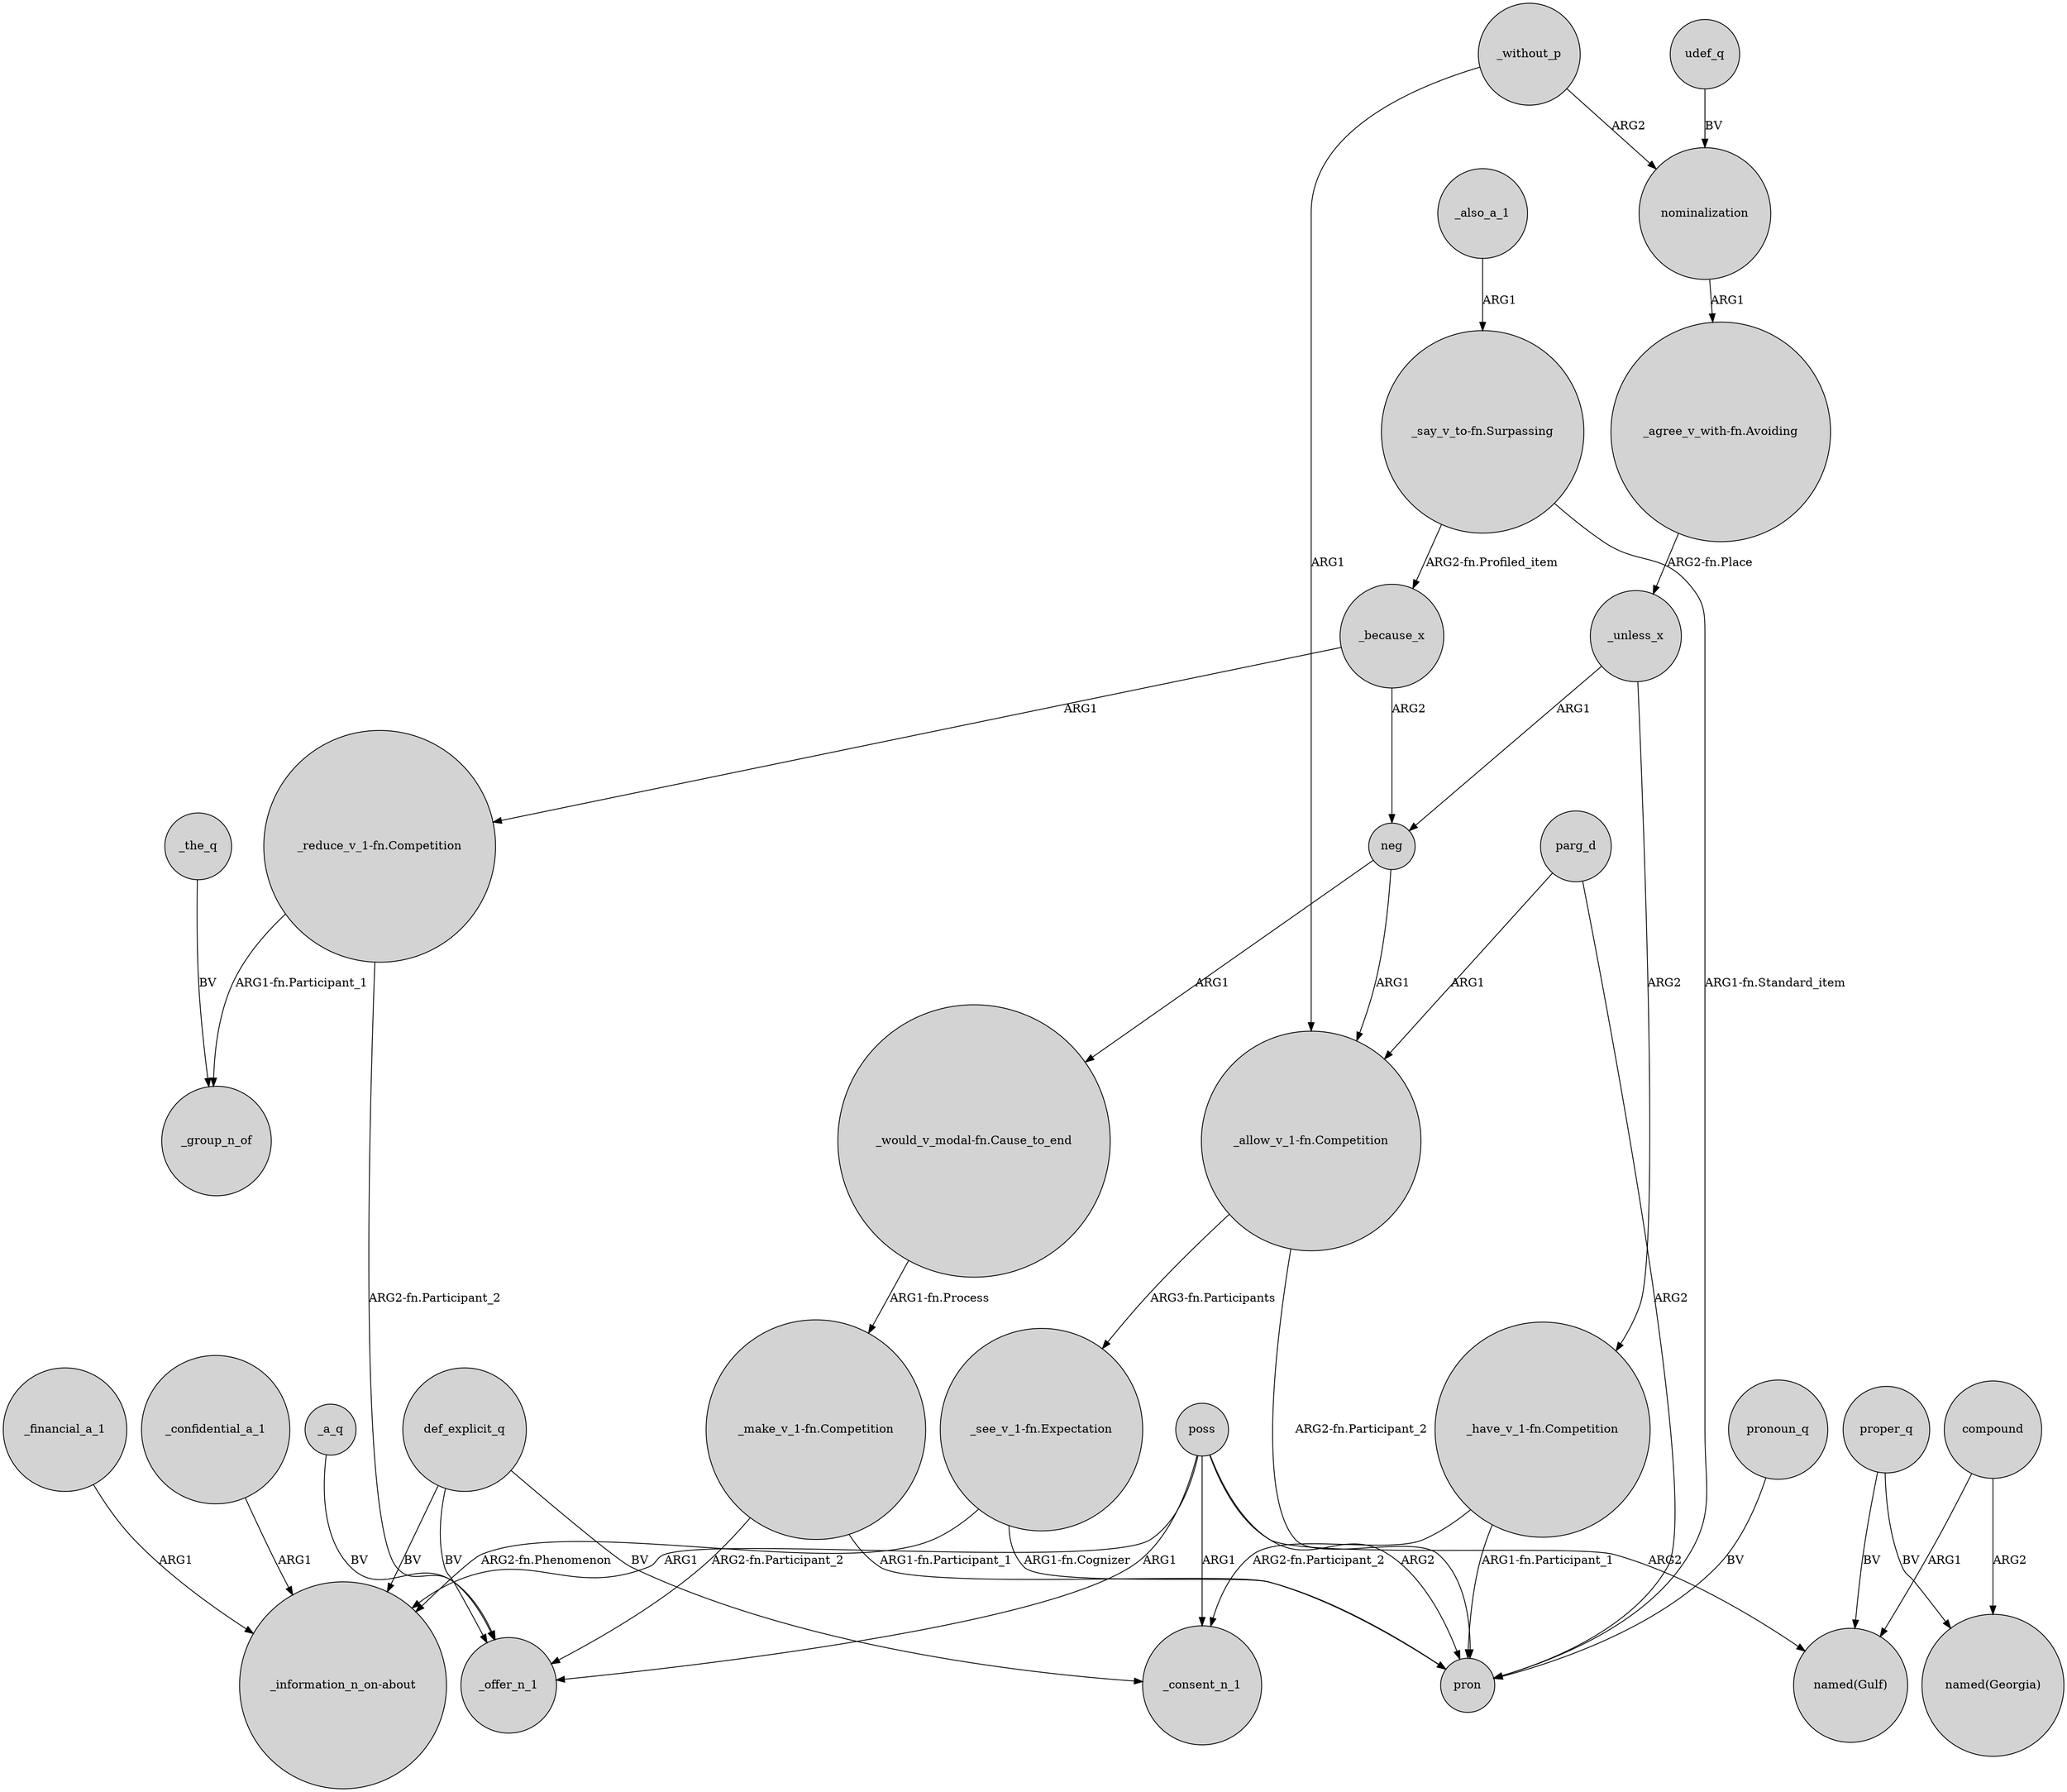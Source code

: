 digraph {
	node [shape=circle style=filled]
	_confidential_a_1 -> "_information_n_on-about" [label=ARG1]
	def_explicit_q -> "_information_n_on-about" [label=BV]
	_because_x -> "_reduce_v_1-fn.Competition" [label=ARG1]
	"_make_v_1-fn.Competition" -> pron [label="ARG1-fn.Participant_1"]
	"_see_v_1-fn.Expectation" -> pron [label="ARG1-fn.Cognizer"]
	"_see_v_1-fn.Expectation" -> "_information_n_on-about" [label="ARG2-fn.Phenomenon"]
	compound -> "named(Georgia)" [label=ARG2]
	_unless_x -> neg [label=ARG1]
	poss -> _offer_n_1 [label=ARG1]
	"_say_v_to-fn.Surpassing" -> _because_x [label="ARG2-fn.Profiled_item"]
	"_allow_v_1-fn.Competition" -> "_see_v_1-fn.Expectation" [label="ARG3-fn.Participants"]
	_the_q -> _group_n_of [label=BV]
	"_make_v_1-fn.Competition" -> _offer_n_1 [label="ARG2-fn.Participant_2"]
	neg -> "_would_v_modal-fn.Cause_to_end" [label=ARG1]
	_also_a_1 -> "_say_v_to-fn.Surpassing" [label=ARG1]
	poss -> "named(Gulf)" [label=ARG2]
	"_agree_v_with-fn.Avoiding" -> _unless_x [label="ARG2-fn.Place"]
	_a_q -> _offer_n_1 [label=BV]
	_because_x -> neg [label=ARG2]
	"_reduce_v_1-fn.Competition" -> _group_n_of [label="ARG1-fn.Participant_1"]
	poss -> "_information_n_on-about" [label=ARG1]
	neg -> "_allow_v_1-fn.Competition" [label=ARG1]
	poss -> pron [label=ARG2]
	def_explicit_q -> _consent_n_1 [label=BV]
	proper_q -> "named(Gulf)" [label=BV]
	"_allow_v_1-fn.Competition" -> pron [label="ARG2-fn.Participant_2"]
	_without_p -> nominalization [label=ARG2]
	compound -> "named(Gulf)" [label=ARG1]
	udef_q -> nominalization [label=BV]
	def_explicit_q -> _offer_n_1 [label=BV]
	nominalization -> "_agree_v_with-fn.Avoiding" [label=ARG1]
	_without_p -> "_allow_v_1-fn.Competition" [label=ARG1]
	parg_d -> pron [label=ARG2]
	"_reduce_v_1-fn.Competition" -> _offer_n_1 [label="ARG2-fn.Participant_2"]
	pronoun_q -> pron [label=BV]
	poss -> _consent_n_1 [label=ARG1]
	"_would_v_modal-fn.Cause_to_end" -> "_make_v_1-fn.Competition" [label="ARG1-fn.Process"]
	"_have_v_1-fn.Competition" -> pron [label="ARG1-fn.Participant_1"]
	parg_d -> "_allow_v_1-fn.Competition" [label=ARG1]
	"_have_v_1-fn.Competition" -> _consent_n_1 [label="ARG2-fn.Participant_2"]
	proper_q -> "named(Georgia)" [label=BV]
	"_say_v_to-fn.Surpassing" -> pron [label="ARG1-fn.Standard_item"]
	_financial_a_1 -> "_information_n_on-about" [label=ARG1]
	_unless_x -> "_have_v_1-fn.Competition" [label=ARG2]
}
